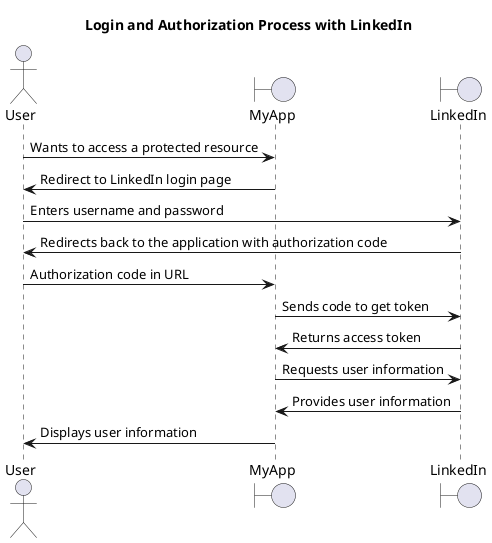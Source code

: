 @startuml
title Login and Authorization Process with LinkedIn

actor User
boundary MyApp as My_Application
boundary LinkedIn as LinkedIn

User -> My_Application : Wants to access a protected resource
My_Application -> User : Redirect to LinkedIn login page
User -> LinkedIn : Enters username and password
LinkedIn -> User : Redirects back to the application with authorization code
User -> My_Application : Authorization code in URL
My_Application -> LinkedIn : Sends code to get token
LinkedIn -> My_Application : Returns access token
My_Application -> LinkedIn : Requests user information
LinkedIn -> My_Application : Provides user information
My_Application -> User : Displays user information
@enduml